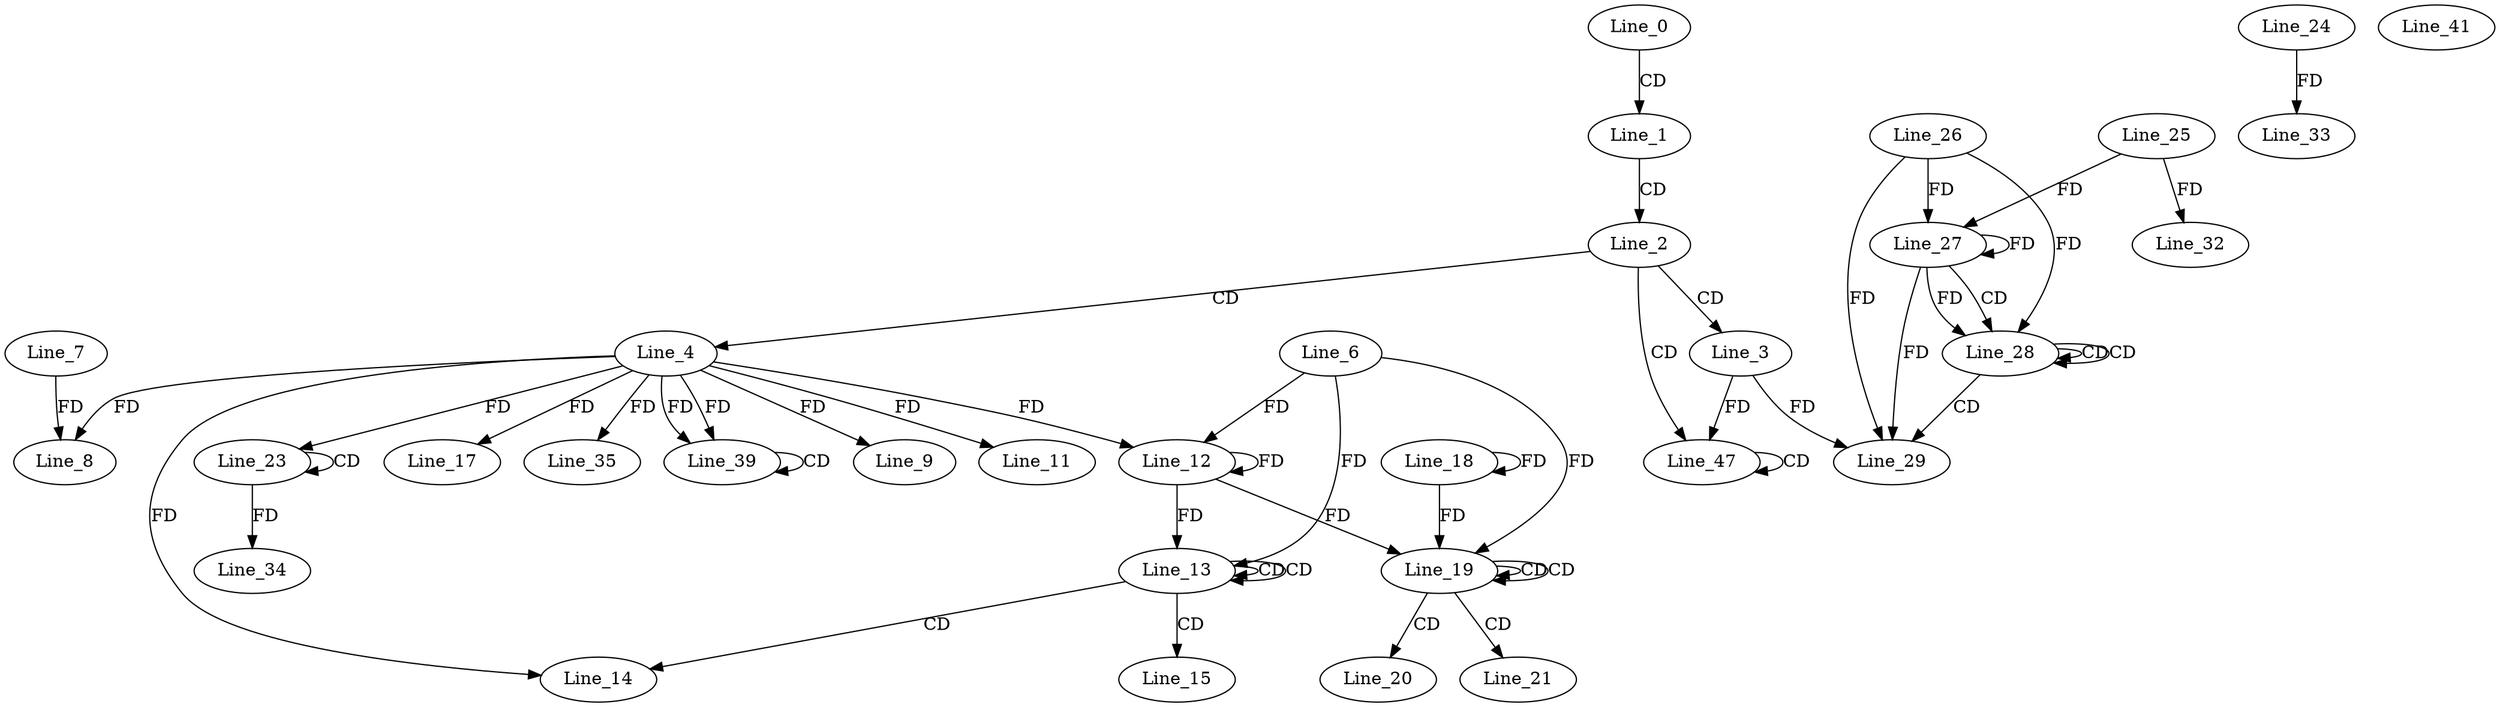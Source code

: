 digraph G {
  Line_0;
  Line_1;
  Line_2;
  Line_3;
  Line_4;
  Line_8;
  Line_7;
  Line_9;
  Line_11;
  Line_6;
  Line_12;
  Line_12;
  Line_13;
  Line_13;
  Line_13;
  Line_14;
  Line_15;
  Line_17;
  Line_18;
  Line_18;
  Line_19;
  Line_19;
  Line_19;
  Line_20;
  Line_21;
  Line_23;
  Line_23;
  Line_27;
  Line_26;
  Line_27;
  Line_25;
  Line_27;
  Line_28;
  Line_28;
  Line_28;
  Line_29;
  Line_32;
  Line_24;
  Line_33;
  Line_34;
  Line_35;
  Line_39;
  Line_39;
  Line_41;
  Line_47;
  Line_47;
  Line_0 -> Line_1 [ label="CD" ];
  Line_1 -> Line_2 [ label="CD" ];
  Line_2 -> Line_3 [ label="CD" ];
  Line_2 -> Line_4 [ label="CD" ];
  Line_4 -> Line_8 [ label="FD" ];
  Line_7 -> Line_8 [ label="FD" ];
  Line_4 -> Line_9 [ label="FD" ];
  Line_4 -> Line_11 [ label="FD" ];
  Line_6 -> Line_12 [ label="FD" ];
  Line_12 -> Line_12 [ label="FD" ];
  Line_4 -> Line_12 [ label="FD" ];
  Line_13 -> Line_13 [ label="CD" ];
  Line_13 -> Line_13 [ label="CD" ];
  Line_6 -> Line_13 [ label="FD" ];
  Line_12 -> Line_13 [ label="FD" ];
  Line_13 -> Line_14 [ label="CD" ];
  Line_4 -> Line_14 [ label="FD" ];
  Line_13 -> Line_15 [ label="CD" ];
  Line_4 -> Line_17 [ label="FD" ];
  Line_18 -> Line_18 [ label="FD" ];
  Line_19 -> Line_19 [ label="CD" ];
  Line_19 -> Line_19 [ label="CD" ];
  Line_6 -> Line_19 [ label="FD" ];
  Line_12 -> Line_19 [ label="FD" ];
  Line_18 -> Line_19 [ label="FD" ];
  Line_19 -> Line_20 [ label="CD" ];
  Line_19 -> Line_21 [ label="CD" ];
  Line_23 -> Line_23 [ label="CD" ];
  Line_4 -> Line_23 [ label="FD" ];
  Line_27 -> Line_27 [ label="FD" ];
  Line_26 -> Line_27 [ label="FD" ];
  Line_25 -> Line_27 [ label="FD" ];
  Line_27 -> Line_28 [ label="CD" ];
  Line_28 -> Line_28 [ label="CD" ];
  Line_28 -> Line_28 [ label="CD" ];
  Line_27 -> Line_28 [ label="FD" ];
  Line_26 -> Line_28 [ label="FD" ];
  Line_28 -> Line_29 [ label="CD" ];
  Line_3 -> Line_29 [ label="FD" ];
  Line_27 -> Line_29 [ label="FD" ];
  Line_26 -> Line_29 [ label="FD" ];
  Line_25 -> Line_32 [ label="FD" ];
  Line_24 -> Line_33 [ label="FD" ];
  Line_23 -> Line_34 [ label="FD" ];
  Line_4 -> Line_35 [ label="FD" ];
  Line_4 -> Line_39 [ label="FD" ];
  Line_39 -> Line_39 [ label="CD" ];
  Line_4 -> Line_39 [ label="FD" ];
  Line_2 -> Line_47 [ label="CD" ];
  Line_47 -> Line_47 [ label="CD" ];
  Line_3 -> Line_47 [ label="FD" ];
}
